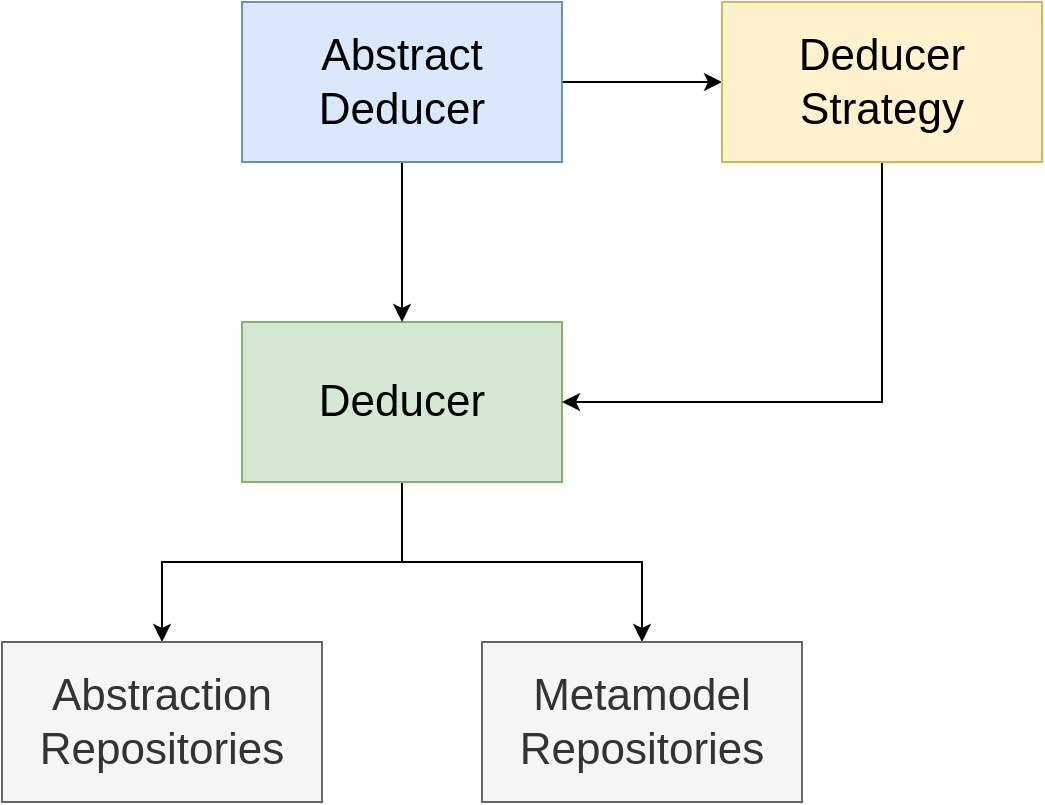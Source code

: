<mxfile version="10.7.7" type="google"><diagram id="GnkJDhEkz5a-p9ZFHqT3" name="Page-1"><mxGraphModel dx="901" dy="551" grid="1" gridSize="10" guides="1" tooltips="1" connect="1" arrows="1" fold="1" page="1" pageScale="1" pageWidth="1100" pageHeight="850" math="0" shadow="0"><root><mxCell id="0"/><mxCell id="1" parent="0"/><mxCell id="ZDzHJnlTogFLSEd0lbgN-6" style="edgeStyle=orthogonalEdgeStyle;rounded=0;orthogonalLoop=1;jettySize=auto;html=1;exitX=0.5;exitY=1;exitDx=0;exitDy=0;entryX=0.5;entryY=0;entryDx=0;entryDy=0;" parent="1" source="NQMZ5aJsxdRtTfZ1SXyV-1" target="NQMZ5aJsxdRtTfZ1SXyV-3" edge="1"><mxGeometry relative="1" as="geometry"/></mxCell><mxCell id="ZDzHJnlTogFLSEd0lbgN-7" style="edgeStyle=orthogonalEdgeStyle;rounded=0;orthogonalLoop=1;jettySize=auto;html=1;exitX=0.5;exitY=1;exitDx=0;exitDy=0;entryX=0.5;entryY=0;entryDx=0;entryDy=0;" parent="1" source="NQMZ5aJsxdRtTfZ1SXyV-1" target="h-Z3qYB-0NbJKwAQI4nv-11" edge="1"><mxGeometry relative="1" as="geometry"/></mxCell><mxCell id="NQMZ5aJsxdRtTfZ1SXyV-1" value="Deducer" style="rounded=0;whiteSpace=wrap;html=1;fontSize=22;fillColor=#d5e8d4;strokeColor=#82b366;" parent="1" vertex="1"><mxGeometry x="440" y="360" width="160" height="80" as="geometry"/></mxCell><mxCell id="NQMZ5aJsxdRtTfZ1SXyV-3" value="Abstraction Repositories" style="rounded=0;whiteSpace=wrap;html=1;fontSize=22;fillColor=#f5f5f5;strokeColor=#666666;fontColor=#333333;" parent="1" vertex="1"><mxGeometry x="320" y="520" width="160" height="80" as="geometry"/></mxCell><mxCell id="ZDzHJnlTogFLSEd0lbgN-4" style="edgeStyle=orthogonalEdgeStyle;rounded=0;orthogonalLoop=1;jettySize=auto;html=1;exitX=1;exitY=0.5;exitDx=0;exitDy=0;entryX=0;entryY=0.5;entryDx=0;entryDy=0;" parent="1" source="h-Z3qYB-0NbJKwAQI4nv-9" target="ZDzHJnlTogFLSEd0lbgN-1" edge="1"><mxGeometry relative="1" as="geometry"/></mxCell><mxCell id="kWoD_eJ12fKpoWhsEgAG-1" style="edgeStyle=orthogonalEdgeStyle;rounded=0;orthogonalLoop=1;jettySize=auto;html=1;exitX=0.5;exitY=1;exitDx=0;exitDy=0;entryX=0.5;entryY=0;entryDx=0;entryDy=0;fontSize=18;" edge="1" parent="1" source="h-Z3qYB-0NbJKwAQI4nv-9" target="NQMZ5aJsxdRtTfZ1SXyV-1"><mxGeometry relative="1" as="geometry"/></mxCell><mxCell id="h-Z3qYB-0NbJKwAQI4nv-9" value="Abstract Deducer" style="rounded=0;whiteSpace=wrap;html=1;fontSize=22;fillColor=#dae8fc;strokeColor=#6c8ebf;" parent="1" vertex="1"><mxGeometry x="440" y="200" width="160" height="80" as="geometry"/></mxCell><mxCell id="h-Z3qYB-0NbJKwAQI4nv-11" value="&lt;span&gt;Metamodel Repositories&lt;/span&gt;" style="rounded=0;whiteSpace=wrap;html=1;fontSize=22;fillColor=#f5f5f5;strokeColor=#666666;fontColor=#333333;" parent="1" vertex="1"><mxGeometry x="560" y="520" width="160" height="80" as="geometry"/></mxCell><mxCell id="ZDzHJnlTogFLSEd0lbgN-5" style="edgeStyle=orthogonalEdgeStyle;rounded=0;orthogonalLoop=1;jettySize=auto;html=1;exitX=0.5;exitY=1;exitDx=0;exitDy=0;entryX=1;entryY=0.5;entryDx=0;entryDy=0;" parent="1" source="ZDzHJnlTogFLSEd0lbgN-1" target="NQMZ5aJsxdRtTfZ1SXyV-1" edge="1"><mxGeometry relative="1" as="geometry"/></mxCell><mxCell id="ZDzHJnlTogFLSEd0lbgN-1" value="Deducer Strategy" style="rounded=0;whiteSpace=wrap;html=1;fontSize=22;fillColor=#fff2cc;strokeColor=#d6b656;" parent="1" vertex="1"><mxGeometry x="680" y="200" width="160" height="80" as="geometry"/></mxCell></root></mxGraphModel></diagram></mxfile>